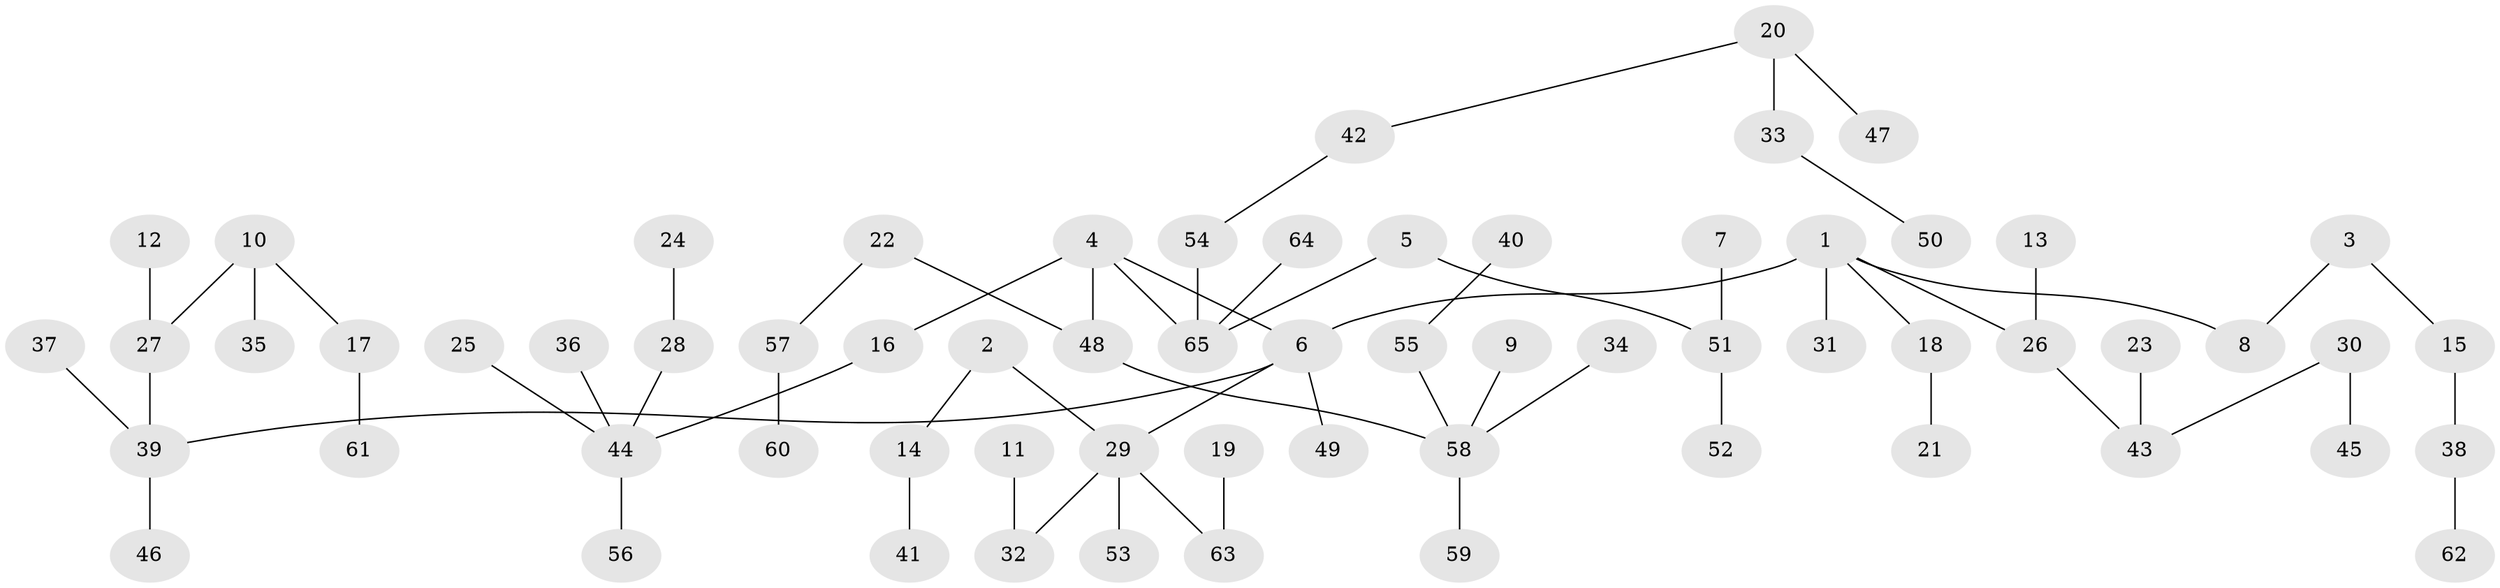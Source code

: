 // original degree distribution, {6: 0.038461538461538464, 5: 0.03076923076923077, 2: 0.25384615384615383, 3: 0.11538461538461539, 4: 0.046153846153846156, 1: 0.5076923076923077, 7: 0.007692307692307693}
// Generated by graph-tools (version 1.1) at 2025/02/03/09/25 03:02:19]
// undirected, 65 vertices, 64 edges
graph export_dot {
graph [start="1"]
  node [color=gray90,style=filled];
  1;
  2;
  3;
  4;
  5;
  6;
  7;
  8;
  9;
  10;
  11;
  12;
  13;
  14;
  15;
  16;
  17;
  18;
  19;
  20;
  21;
  22;
  23;
  24;
  25;
  26;
  27;
  28;
  29;
  30;
  31;
  32;
  33;
  34;
  35;
  36;
  37;
  38;
  39;
  40;
  41;
  42;
  43;
  44;
  45;
  46;
  47;
  48;
  49;
  50;
  51;
  52;
  53;
  54;
  55;
  56;
  57;
  58;
  59;
  60;
  61;
  62;
  63;
  64;
  65;
  1 -- 6 [weight=1.0];
  1 -- 8 [weight=1.0];
  1 -- 18 [weight=1.0];
  1 -- 26 [weight=1.0];
  1 -- 31 [weight=1.0];
  2 -- 14 [weight=1.0];
  2 -- 29 [weight=1.0];
  3 -- 8 [weight=1.0];
  3 -- 15 [weight=1.0];
  4 -- 6 [weight=1.0];
  4 -- 16 [weight=1.0];
  4 -- 48 [weight=1.0];
  4 -- 65 [weight=1.0];
  5 -- 51 [weight=1.0];
  5 -- 65 [weight=1.0];
  6 -- 29 [weight=1.0];
  6 -- 39 [weight=1.0];
  6 -- 49 [weight=1.0];
  7 -- 51 [weight=1.0];
  9 -- 58 [weight=1.0];
  10 -- 17 [weight=1.0];
  10 -- 27 [weight=1.0];
  10 -- 35 [weight=1.0];
  11 -- 32 [weight=1.0];
  12 -- 27 [weight=1.0];
  13 -- 26 [weight=1.0];
  14 -- 41 [weight=1.0];
  15 -- 38 [weight=1.0];
  16 -- 44 [weight=1.0];
  17 -- 61 [weight=1.0];
  18 -- 21 [weight=1.0];
  19 -- 63 [weight=1.0];
  20 -- 33 [weight=1.0];
  20 -- 42 [weight=1.0];
  20 -- 47 [weight=1.0];
  22 -- 48 [weight=1.0];
  22 -- 57 [weight=1.0];
  23 -- 43 [weight=1.0];
  24 -- 28 [weight=1.0];
  25 -- 44 [weight=1.0];
  26 -- 43 [weight=1.0];
  27 -- 39 [weight=1.0];
  28 -- 44 [weight=1.0];
  29 -- 32 [weight=1.0];
  29 -- 53 [weight=1.0];
  29 -- 63 [weight=1.0];
  30 -- 43 [weight=1.0];
  30 -- 45 [weight=1.0];
  33 -- 50 [weight=1.0];
  34 -- 58 [weight=1.0];
  36 -- 44 [weight=1.0];
  37 -- 39 [weight=1.0];
  38 -- 62 [weight=1.0];
  39 -- 46 [weight=1.0];
  40 -- 55 [weight=1.0];
  42 -- 54 [weight=1.0];
  44 -- 56 [weight=1.0];
  48 -- 58 [weight=1.0];
  51 -- 52 [weight=1.0];
  54 -- 65 [weight=1.0];
  55 -- 58 [weight=1.0];
  57 -- 60 [weight=1.0];
  58 -- 59 [weight=1.0];
  64 -- 65 [weight=1.0];
}
